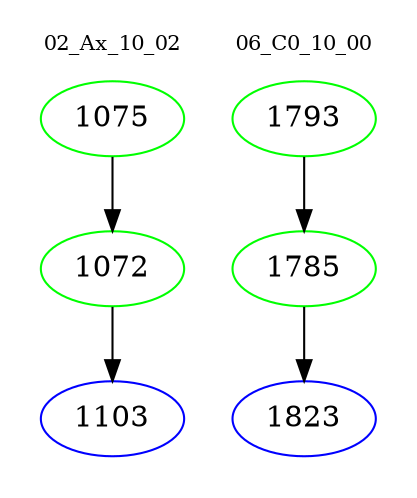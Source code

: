 digraph{
subgraph cluster_0 {
color = white
label = "02_Ax_10_02";
fontsize=10;
T0_1075 [label="1075", color="green"]
T0_1075 -> T0_1072 [color="black"]
T0_1072 [label="1072", color="green"]
T0_1072 -> T0_1103 [color="black"]
T0_1103 [label="1103", color="blue"]
}
subgraph cluster_1 {
color = white
label = "06_C0_10_00";
fontsize=10;
T1_1793 [label="1793", color="green"]
T1_1793 -> T1_1785 [color="black"]
T1_1785 [label="1785", color="green"]
T1_1785 -> T1_1823 [color="black"]
T1_1823 [label="1823", color="blue"]
}
}
